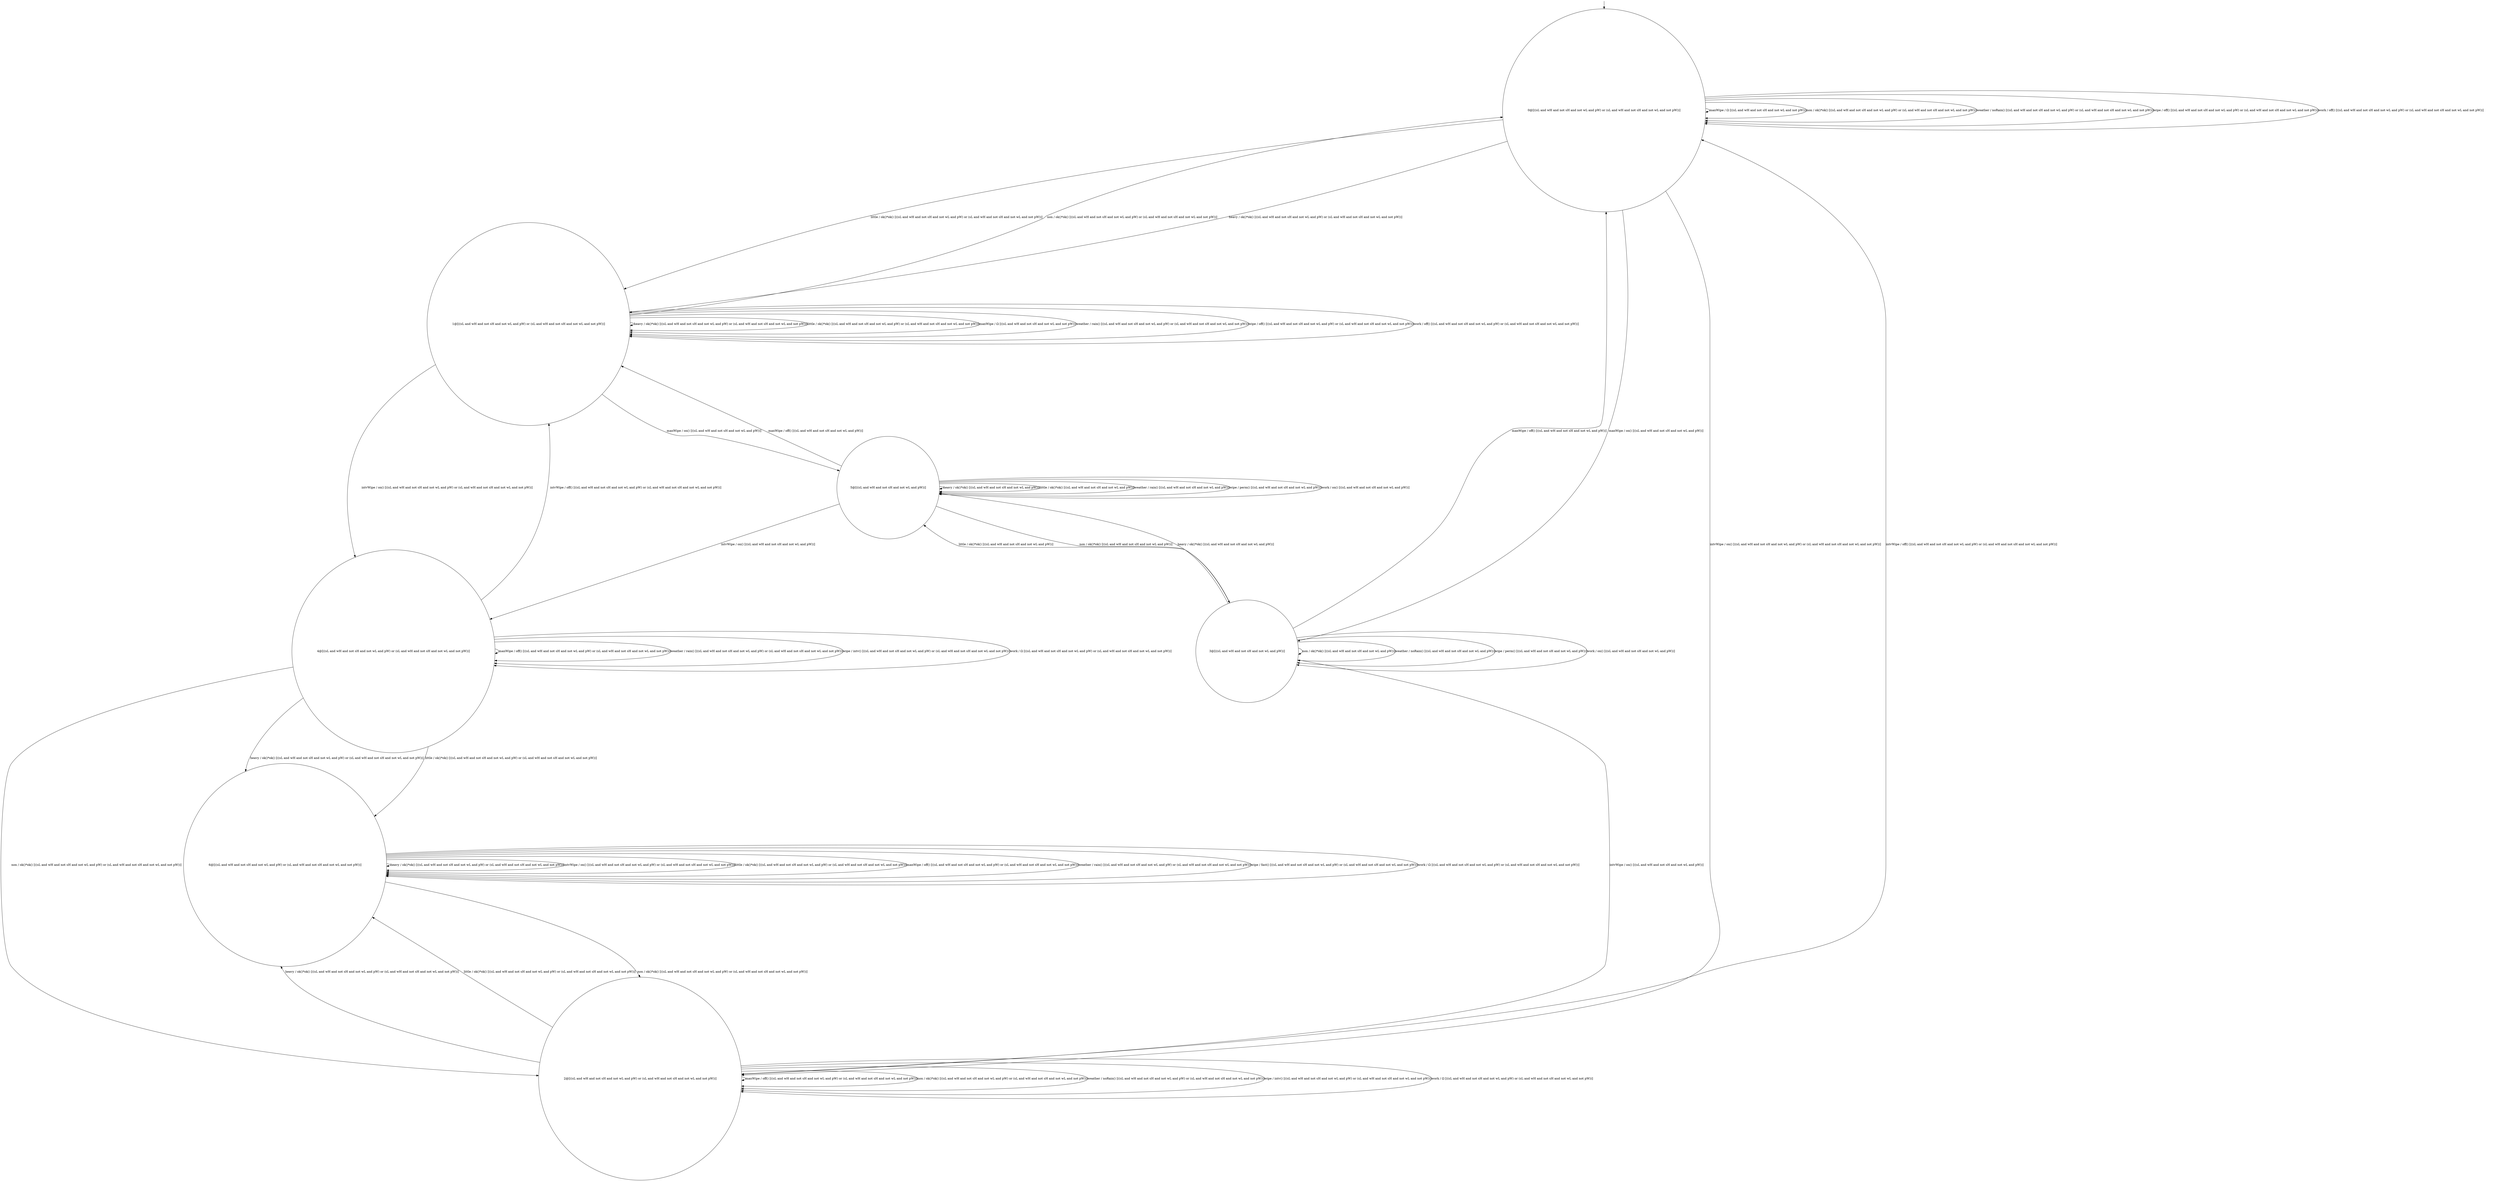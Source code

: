 digraph g {
	edge [lblstyle="above, sloped"];
	s0 [shape="circle" label="0@[((sL and wH and not sH and not wL and pW) or (sL and wH and not sH and not wL and not pW))]"];
	s1 [shape="circle" label="1@[((sL and wH and not sH and not wL and pW) or (sL and wH and not sH and not wL and not pW))]"];
	s2 [shape="circle" label="2@[((sL and wH and not sH and not wL and pW) or (sL and wH and not sH and not wL and not pW))]"];
	s3 [shape="circle" label="3@[((sL and wH and not sH and not wL and pW))]"];
	s4 [shape="circle" label="4@[((sL and wH and not sH and not wL and pW) or (sL and wH and not sH and not wL and not pW))]"];
	s5 [shape="circle" label="5@[((sL and wH and not sH and not wL and pW))]"];
	s6 [shape="circle" label="6@[((sL and wH and not sH and not wL and pW) or (sL and wH and not sH and not wL and not pW))]"];
	s0 -> s1 [label="heavy / ok()*ok() [((sL and wH and not sH and not wL and pW) or (sL and wH and not sH and not wL and not pW))]"];
	s0 -> s2 [label="intvWipe / on() [((sL and wH and not sH and not wL and pW) or (sL and wH and not sH and not wL and not pW))]"];
	s0 -> s1 [label="little / ok()*ok() [((sL and wH and not sH and not wL and pW) or (sL and wH and not sH and not wL and not pW))]"];
	s0 -> s0 [label="manWipe / Ω [((sL and wH and not sH and not wL and not pW))]"];
	s0 -> s3 [label="manWipe / on() [((sL and wH and not sH and not wL and pW))]"];
	s0 -> s0 [label="non / ok()*ok() [((sL and wH and not sH and not wL and pW) or (sL and wH and not sH and not wL and not pW))]"];
	s0 -> s0 [label="weather / noRain() [((sL and wH and not sH and not wL and pW) or (sL and wH and not sH and not wL and not pW))]"];
	s0 -> s0 [label="wipe / off() [((sL and wH and not sH and not wL and pW) or (sL and wH and not sH and not wL and not pW))]"];
	s0 -> s0 [label="work / off() [((sL and wH and not sH and not wL and pW) or (sL and wH and not sH and not wL and not pW))]"];
	s1 -> s1 [label="heavy / ok()*ok() [((sL and wH and not sH and not wL and pW) or (sL and wH and not sH and not wL and not pW))]"];
	s1 -> s4 [label="intvWipe / on() [((sL and wH and not sH and not wL and pW) or (sL and wH and not sH and not wL and not pW))]"];
	s1 -> s1 [label="little / ok()*ok() [((sL and wH and not sH and not wL and pW) or (sL and wH and not sH and not wL and not pW))]"];
	s1 -> s5 [label="manWipe / on() [((sL and wH and not sH and not wL and pW))]"];
	s1 -> s1 [label="manWipe / Ω [((sL and wH and not sH and not wL and not pW))]"];
	s1 -> s0 [label="non / ok()*ok() [((sL and wH and not sH and not wL and pW) or (sL and wH and not sH and not wL and not pW))]"];
	s1 -> s1 [label="weather / rain() [((sL and wH and not sH and not wL and pW) or (sL and wH and not sH and not wL and not pW))]"];
	s1 -> s1 [label="wipe / off() [((sL and wH and not sH and not wL and pW) or (sL and wH and not sH and not wL and not pW))]"];
	s1 -> s1 [label="work / off() [((sL and wH and not sH and not wL and pW) or (sL and wH and not sH and not wL and not pW))]"];
	s2 -> s6 [label="heavy / ok()*ok() [((sL and wH and not sH and not wL and pW) or (sL and wH and not sH and not wL and not pW))]"];
	s2 -> s0 [label="intvWipe / off() [((sL and wH and not sH and not wL and pW) or (sL and wH and not sH and not wL and not pW))]"];
	s2 -> s6 [label="little / ok()*ok() [((sL and wH and not sH and not wL and pW) or (sL and wH and not sH and not wL and not pW))]"];
	s2 -> s2 [label="manWipe / off() [((sL and wH and not sH and not wL and pW) or (sL and wH and not sH and not wL and not pW))]"];
	s2 -> s2 [label="non / ok()*ok() [((sL and wH and not sH and not wL and pW) or (sL and wH and not sH and not wL and not pW))]"];
	s2 -> s2 [label="weather / noRain() [((sL and wH and not sH and not wL and pW) or (sL and wH and not sH and not wL and not pW))]"];
	s2 -> s2 [label="wipe / intv() [((sL and wH and not sH and not wL and pW) or (sL and wH and not sH and not wL and not pW))]"];
	s2 -> s2 [label="work / Ω [((sL and wH and not sH and not wL and pW) or (sL and wH and not sH and not wL and not pW))]"];
	s3 -> s5 [label="heavy / ok()*ok() [((sL and wH and not sH and not wL and pW))]"];
	s3 -> s2 [label="intvWipe / on() [((sL and wH and not sH and not wL and pW))]"];
	s3 -> s5 [label="little / ok()*ok() [((sL and wH and not sH and not wL and pW))]"];
	s3 -> s0 [label="manWipe / off() [((sL and wH and not sH and not wL and pW))]"];
	s3 -> s3 [label="non / ok()*ok() [((sL and wH and not sH and not wL and pW))]"];
	s3 -> s3 [label="weather / noRain() [((sL and wH and not sH and not wL and pW))]"];
	s3 -> s3 [label="wipe / perm() [((sL and wH and not sH and not wL and pW))]"];
	s3 -> s3 [label="work / on() [((sL and wH and not sH and not wL and pW))]"];
	s4 -> s6 [label="heavy / ok()*ok() [((sL and wH and not sH and not wL and pW) or (sL and wH and not sH and not wL and not pW))]"];
	s4 -> s1 [label="intvWipe / off() [((sL and wH and not sH and not wL and pW) or (sL and wH and not sH and not wL and not pW))]"];
	s4 -> s6 [label="little / ok()*ok() [((sL and wH and not sH and not wL and pW) or (sL and wH and not sH and not wL and not pW))]"];
	s4 -> s4 [label="manWipe / off() [((sL and wH and not sH and not wL and pW) or (sL and wH and not sH and not wL and not pW))]"];
	s4 -> s2 [label="non / ok()*ok() [((sL and wH and not sH and not wL and pW) or (sL and wH and not sH and not wL and not pW))]"];
	s4 -> s4 [label="weather / rain() [((sL and wH and not sH and not wL and pW) or (sL and wH and not sH and not wL and not pW))]"];
	s4 -> s4 [label="wipe / intv() [((sL and wH and not sH and not wL and pW) or (sL and wH and not sH and not wL and not pW))]"];
	s4 -> s4 [label="work / Ω [((sL and wH and not sH and not wL and pW) or (sL and wH and not sH and not wL and not pW))]"];
	s5 -> s5 [label="heavy / ok()*ok() [((sL and wH and not sH and not wL and pW))]"];
	s5 -> s4 [label="intvWipe / on() [((sL and wH and not sH and not wL and pW))]"];
	s5 -> s5 [label="little / ok()*ok() [((sL and wH and not sH and not wL and pW))]"];
	s5 -> s1 [label="manWipe / off() [((sL and wH and not sH and not wL and pW))]"];
	s5 -> s3 [label="non / ok()*ok() [((sL and wH and not sH and not wL and pW))]"];
	s5 -> s5 [label="weather / rain() [((sL and wH and not sH and not wL and pW))]"];
	s5 -> s5 [label="wipe / perm() [((sL and wH and not sH and not wL and pW))]"];
	s5 -> s5 [label="work / on() [((sL and wH and not sH and not wL and pW))]"];
	s6 -> s6 [label="heavy / ok()*ok() [((sL and wH and not sH and not wL and pW) or (sL and wH and not sH and not wL and not pW))]"];
	s6 -> s6 [label="intvWipe / on() [((sL and wH and not sH and not wL and pW) or (sL and wH and not sH and not wL and not pW))]"];
	s6 -> s6 [label="little / ok()*ok() [((sL and wH and not sH and not wL and pW) or (sL and wH and not sH and not wL and not pW))]"];
	s6 -> s6 [label="manWipe / off() [((sL and wH and not sH and not wL and pW) or (sL and wH and not sH and not wL and not pW))]"];
	s6 -> s2 [label="non / ok()*ok() [((sL and wH and not sH and not wL and pW) or (sL and wH and not sH and not wL and not pW))]"];
	s6 -> s6 [label="weather / rain() [((sL and wH and not sH and not wL and pW) or (sL and wH and not sH and not wL and not pW))]"];
	s6 -> s6 [label="wipe / fast() [((sL and wH and not sH and not wL and pW) or (sL and wH and not sH and not wL and not pW))]"];
	s6 -> s6 [label="work / Ω [((sL and wH and not sH and not wL and pW) or (sL and wH and not sH and not wL and not pW))]"];
	__start0 [label="" shape="none" width="0" height="0"];
	__start0 -> s0;
}